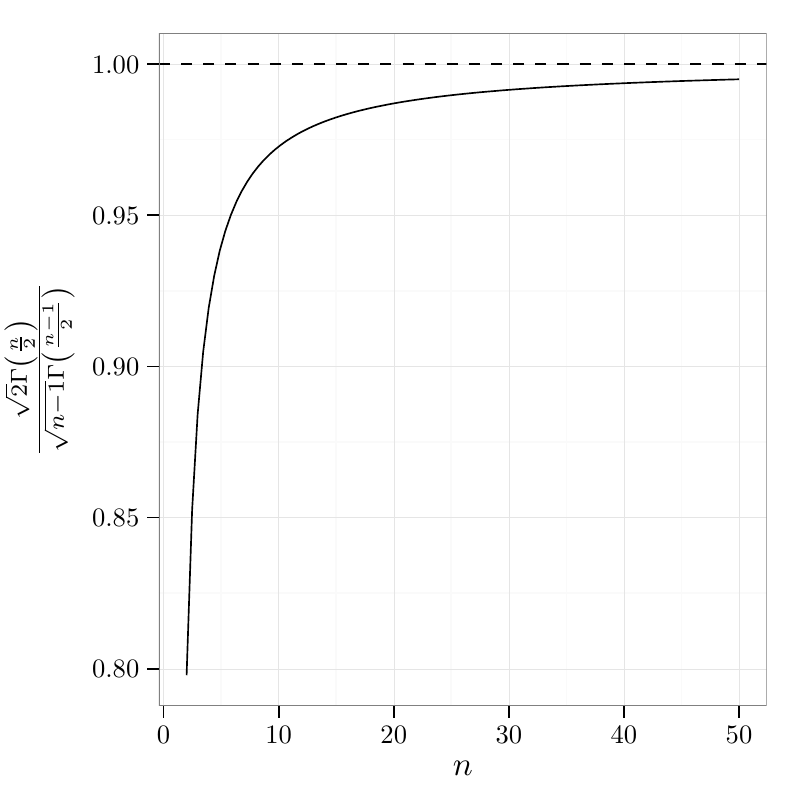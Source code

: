 % Created by tikzDevice version 0.8.1 on 2015-11-04 13:41:11
% !TEX encoding = UTF-8 Unicode
\documentclass{article}
\nonstopmode

\usepackage{tikz}

\usepackage[active,tightpage,psfixbb]{preview}

\PreviewEnvironment{pgfpicture}

\setlength\PreviewBorder{0pt}

\newcommand{\SweaveOpts}[1]{}  % do not interfere with LaTeX
\newcommand{\SweaveInput}[1]{} % because they are not real TeX commands
\newcommand{\Sexpr}[1]{}       % will only be parsed by R


\usepackage[colorlinks=true, linkcolor=blue, citecolor=blue, urlcolor=blue, linktocpage=true, breaklinks=true]{hyperref}
\usepackage[margin = 1in]{geometry}
\usepackage{varioref}  % adds page to references use \vref{} vs \ref{}
\usepackage{amsthm}
\newtheoremstyle{rcode}{1pt}{1pt}{}{}{\bfseries}{}{.5em}{}
\theoremstyle{rcode}
\newtheorem{rcode}{R Code}[section]
\newtheorem{GIT}{Git Example}[section]
% User Commands
\newcommand{\noind}{\setlength{\parindent}{0pt}}
\newcommand{\reind}{\setlength{\parindent}{15pt}}

\title{Using the \textbf{R Code} and {\bfseries{Git Example}} Environments with \textbf{knitr}}
\author{Alan's Modifications and Notes}


\begin{document}

\begin{tikzpicture}[x=1pt,y=1pt]
\definecolor{fillColor}{RGB}{255,255,255}
\path[use as bounding box,fill=fillColor,fill opacity=0.00] (0,0) rectangle (289.08,289.08);
\begin{scope}
\path[clip] (  0.00,  0.00) rectangle (289.08,289.08);
\definecolor{drawColor}{RGB}{255,255,255}
\definecolor{fillColor}{RGB}{255,255,255}

\path[draw=drawColor,line width= 0.6pt,line join=round,line cap=round,fill=fillColor] ( -0.00,  0.00) rectangle (289.08,289.08);
\end{scope}
\begin{scope}
\path[clip] ( 57.45, 34.03) rectangle (277.04,277.03);
\definecolor{fillColor}{RGB}{255,255,255}

\path[fill=fillColor] ( 57.45, 34.03) rectangle (277.04,277.03);
\definecolor{drawColor}{gray}{0.98}

\path[draw=drawColor,line width= 0.6pt,line join=round] ( 57.45, 74.72) --
	(277.04, 74.72);

\path[draw=drawColor,line width= 0.6pt,line join=round] ( 57.45,129.37) --
	(277.04,129.37);

\path[draw=drawColor,line width= 0.6pt,line join=round] ( 57.45,184.02) --
	(277.04,184.02);

\path[draw=drawColor,line width= 0.6pt,line join=round] ( 57.45,238.66) --
	(277.04,238.66);

\path[draw=drawColor,line width= 0.6pt,line join=round] ( 79.90, 34.03) --
	( 79.90,277.03);

\path[draw=drawColor,line width= 0.6pt,line join=round] (121.49, 34.03) --
	(121.49,277.03);

\path[draw=drawColor,line width= 0.6pt,line join=round] (163.08, 34.03) --
	(163.08,277.03);

\path[draw=drawColor,line width= 0.6pt,line join=round] (204.67, 34.03) --
	(204.67,277.03);

\path[draw=drawColor,line width= 0.6pt,line join=round] (246.26, 34.03) --
	(246.26,277.03);
\definecolor{drawColor}{gray}{0.90}

\path[draw=drawColor,line width= 0.2pt,line join=round] ( 57.45, 47.39) --
	(277.04, 47.39);

\path[draw=drawColor,line width= 0.2pt,line join=round] ( 57.45,102.04) --
	(277.04,102.04);

\path[draw=drawColor,line width= 0.2pt,line join=round] ( 57.45,156.69) --
	(277.04,156.69);

\path[draw=drawColor,line width= 0.2pt,line join=round] ( 57.45,211.34) --
	(277.04,211.34);

\path[draw=drawColor,line width= 0.2pt,line join=round] ( 57.45,265.99) --
	(277.04,265.99);

\path[draw=drawColor,line width= 0.2pt,line join=round] ( 59.11, 34.03) --
	( 59.11,277.03);

\path[draw=drawColor,line width= 0.2pt,line join=round] (100.70, 34.03) --
	(100.70,277.03);

\path[draw=drawColor,line width= 0.2pt,line join=round] (142.29, 34.03) --
	(142.29,277.03);

\path[draw=drawColor,line width= 0.2pt,line join=round] (183.88, 34.03) --
	(183.88,277.03);

\path[draw=drawColor,line width= 0.2pt,line join=round] (225.46, 34.03) --
	(225.46,277.03);

\path[draw=drawColor,line width= 0.2pt,line join=round] (267.05, 34.03) --
	(267.05,277.03);
\definecolor{drawColor}{RGB}{0,0,0}

\path[draw=drawColor,line width= 0.6pt,line join=round] ( 67.43, 45.08) --
	( 69.42,104.71) --
	( 71.42,139.40) --
	( 73.42,161.98) --
	( 75.41,177.80) --
	( 77.41,189.49) --
	( 79.40,198.47) --
	( 81.40,205.57) --
	( 83.40,211.33) --
	( 85.39,216.09) --
	( 87.39,220.10) --
	( 89.39,223.51) --
	( 91.38,226.45) --
	( 93.38,229.01) --
	( 95.37,231.26) --
	( 97.37,233.25) --
	( 99.37,235.03) --
	(101.36,236.62) --
	(103.36,238.06) --
	(105.36,239.36) --
	(107.35,240.55) --
	(109.35,241.64) --
	(111.34,242.63) --
	(113.34,243.55) --
	(115.34,244.40) --
	(117.33,245.19) --
	(119.33,245.92) --
	(121.33,246.61) --
	(123.32,247.24) --
	(125.32,247.84) --
	(127.31,248.40) --
	(129.31,248.93) --
	(131.31,249.42) --
	(133.30,249.89) --
	(135.30,250.34) --
	(137.30,250.75) --
	(139.29,251.15) --
	(141.29,251.53) --
	(143.28,251.89) --
	(145.28,252.23) --
	(147.28,252.55) --
	(149.27,252.86) --
	(151.27,253.16) --
	(153.27,253.44) --
	(155.26,253.71) --
	(157.26,253.97) --
	(159.26,254.22) --
	(161.25,254.46) --
	(163.25,254.69) --
	(165.24,254.91) --
	(167.24,255.12) --
	(169.24,255.32) --
	(171.23,255.52) --
	(173.23,255.71) --
	(175.23,255.89) --
	(177.22,256.06) --
	(179.22,256.23) --
	(181.21,256.40) --
	(183.21,256.56) --
	(185.21,256.71) --
	(187.20,256.86) --
	(189.20,257.00) --
	(191.20,257.14) --
	(193.19,257.28) --
	(195.19,257.41) --
	(197.18,257.54) --
	(199.18,257.66) --
	(201.18,257.78) --
	(203.17,257.90) --
	(205.17,258.01) --
	(207.17,258.12) --
	(209.16,258.23) --
	(211.16,258.33) --
	(213.15,258.43) --
	(215.15,258.53) --
	(217.15,258.63) --
	(219.14,258.72) --
	(221.14,258.82) --
	(223.14,258.90) --
	(225.13,258.99) --
	(227.13,259.08) --
	(229.12,259.16) --
	(231.12,259.24) --
	(233.12,259.32) --
	(235.11,259.40) --
	(237.11,259.47) --
	(239.11,259.55) --
	(241.10,259.62) --
	(243.10,259.69) --
	(245.09,259.76) --
	(247.09,259.83) --
	(249.09,259.89) --
	(251.08,259.96) --
	(253.08,260.02) --
	(255.08,260.08) --
	(257.07,260.14) --
	(259.07,260.20) --
	(261.06,260.26) --
	(263.06,260.32) --
	(265.06,260.37) --
	(267.05,260.43);

\path[draw=drawColor,line width= 0.6pt,dash pattern=on 4pt off 4pt ,line join=round] ( 57.45,265.99) -- (277.04,265.99);
\definecolor{drawColor}{gray}{0.50}

\path[draw=drawColor,line width= 0.6pt,line join=round,line cap=round] ( 57.45, 34.03) rectangle (277.04,277.03);
\end{scope}
\begin{scope}
\path[clip] (  0.00,  0.00) rectangle (289.08,289.08);
\definecolor{drawColor}{RGB}{0,0,0}

\node[text=drawColor,anchor=base east,inner sep=0pt, outer sep=0pt, scale=  0.96] at ( 50.33, 44.09) {0.80};

\node[text=drawColor,anchor=base east,inner sep=0pt, outer sep=0pt, scale=  0.96] at ( 50.33, 98.74) {0.85};

\node[text=drawColor,anchor=base east,inner sep=0pt, outer sep=0pt, scale=  0.96] at ( 50.33,153.38) {0.90};

\node[text=drawColor,anchor=base east,inner sep=0pt, outer sep=0pt, scale=  0.96] at ( 50.33,208.03) {0.95};

\node[text=drawColor,anchor=base east,inner sep=0pt, outer sep=0pt, scale=  0.96] at ( 50.33,262.68) {1.00};
\end{scope}
\begin{scope}
\path[clip] (  0.00,  0.00) rectangle (289.08,289.08);
\definecolor{drawColor}{RGB}{0,0,0}

\path[draw=drawColor,line width= 0.6pt,line join=round] ( 53.18, 47.39) --
	( 57.45, 47.39);

\path[draw=drawColor,line width= 0.6pt,line join=round] ( 53.18,102.04) --
	( 57.45,102.04);

\path[draw=drawColor,line width= 0.6pt,line join=round] ( 53.18,156.69) --
	( 57.45,156.69);

\path[draw=drawColor,line width= 0.6pt,line join=round] ( 53.18,211.34) --
	( 57.45,211.34);

\path[draw=drawColor,line width= 0.6pt,line join=round] ( 53.18,265.99) --
	( 57.45,265.99);
\end{scope}
\begin{scope}
\path[clip] (  0.00,  0.00) rectangle (289.08,289.08);
\definecolor{drawColor}{RGB}{0,0,0}

\path[draw=drawColor,line width= 0.6pt,line join=round] ( 59.11, 29.77) --
	( 59.11, 34.03);

\path[draw=drawColor,line width= 0.6pt,line join=round] (100.70, 29.77) --
	(100.70, 34.03);

\path[draw=drawColor,line width= 0.6pt,line join=round] (142.29, 29.77) --
	(142.29, 34.03);

\path[draw=drawColor,line width= 0.6pt,line join=round] (183.88, 29.77) --
	(183.88, 34.03);

\path[draw=drawColor,line width= 0.6pt,line join=round] (225.46, 29.77) --
	(225.46, 34.03);

\path[draw=drawColor,line width= 0.6pt,line join=round] (267.05, 29.77) --
	(267.05, 34.03);
\end{scope}
\begin{scope}
\path[clip] (  0.00,  0.00) rectangle (289.08,289.08);
\definecolor{drawColor}{RGB}{0,0,0}

\node[text=drawColor,anchor=base,inner sep=0pt, outer sep=0pt, scale=  0.96] at ( 59.11, 20.31) {0};

\node[text=drawColor,anchor=base,inner sep=0pt, outer sep=0pt, scale=  0.96] at (100.70, 20.31) {10};

\node[text=drawColor,anchor=base,inner sep=0pt, outer sep=0pt, scale=  0.96] at (142.29, 20.31) {20};

\node[text=drawColor,anchor=base,inner sep=0pt, outer sep=0pt, scale=  0.96] at (183.88, 20.31) {30};

\node[text=drawColor,anchor=base,inner sep=0pt, outer sep=0pt, scale=  0.96] at (225.46, 20.31) {40};

\node[text=drawColor,anchor=base,inner sep=0pt, outer sep=0pt, scale=  0.96] at (267.05, 20.31) {50};
\end{scope}
\begin{scope}
\path[clip] (  0.00,  0.00) rectangle (289.08,289.08);
\definecolor{drawColor}{RGB}{0,0,0}

\node[text=drawColor,anchor=base,inner sep=0pt, outer sep=0pt, scale=  1.20] at (167.24,  9.03) {$n$};
\end{scope}
\begin{scope}
\path[clip] (  0.00,  0.00) rectangle (289.08,289.08);
\definecolor{drawColor}{RGB}{0,0,0}

\node[text=drawColor,rotate= 90.00,anchor=base,inner sep=0pt, outer sep=0pt, scale=  1.20] at ( 17.30,155.53) {$\frac{\sqrt{2}\Gamma\left(\frac{n}{2}\right)}{\sqrt{n-1}\Gamma\left(\frac{n-1}{2}\right)}$};

\node[text=drawColor,rotate= 90.00,anchor=base,inner sep=0pt, outer sep=0pt, scale=  1.20] at ( 30.26,155.53) {};
\end{scope}
\end{tikzpicture}

\end{document}
